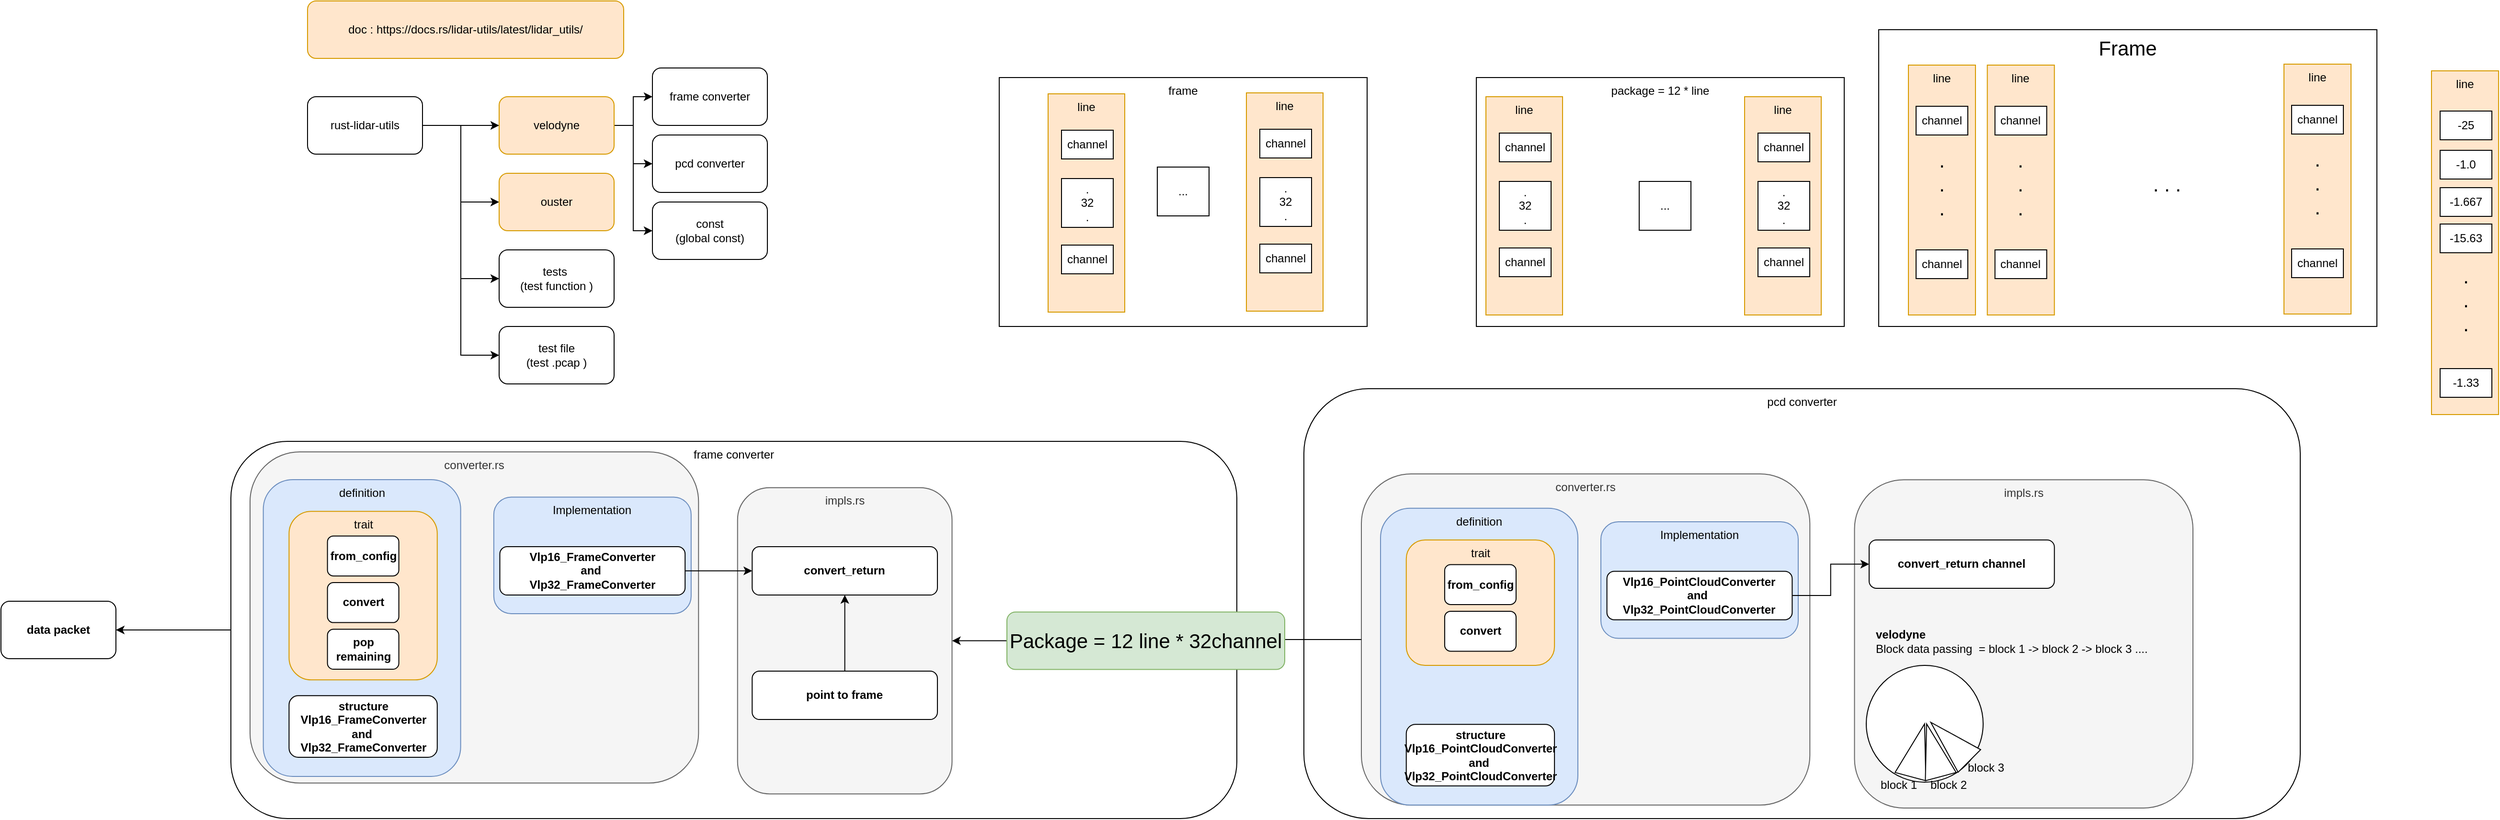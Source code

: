 <mxfile version="15.9.6" type="github">
  <diagram id="g9rVfQRId_UXP_9nCWD6" name="Page-1">
    <mxGraphModel dx="3025" dy="2311" grid="0" gridSize="10" guides="1" tooltips="1" connect="1" arrows="1" fold="1" page="1" pageScale="1" pageWidth="827" pageHeight="1169" math="0" shadow="0">
      <root>
        <mxCell id="0" />
        <mxCell id="1" parent="0" />
        <mxCell id="6qG_eV-OuzegyWjNAK-b-14" value="pcd converter" style="rounded=1;whiteSpace=wrap;html=1;verticalAlign=top;" parent="1" vertex="1">
          <mxGeometry x="1000" y="195" width="1040" height="449" as="geometry" />
        </mxCell>
        <mxCell id="6qG_eV-OuzegyWjNAK-b-96" value="impls.rs" style="rounded=1;whiteSpace=wrap;html=1;verticalAlign=top;fillColor=#f5f5f5;strokeColor=#666666;fontColor=#333333;" parent="1" vertex="1">
          <mxGeometry x="1574.73" y="290.1" width="353.27" height="342.9" as="geometry" />
        </mxCell>
        <mxCell id="2hSiSO6r-g4GhnsCLej8-1" value="tests&amp;nbsp;&lt;br&gt;(test function )" style="rounded=1;whiteSpace=wrap;html=1;" parent="1" vertex="1">
          <mxGeometry x="160" y="50" width="120" height="60" as="geometry" />
        </mxCell>
        <mxCell id="2hSiSO6r-g4GhnsCLej8-2" value="data packet" style="rounded=1;whiteSpace=wrap;html=1;fontStyle=1" parent="1" vertex="1">
          <mxGeometry x="-360" y="417" width="120" height="60" as="geometry" />
        </mxCell>
        <mxCell id="6qG_eV-OuzegyWjNAK-b-7" style="edgeStyle=orthogonalEdgeStyle;rounded=0;orthogonalLoop=1;jettySize=auto;html=1;entryX=0;entryY=0.5;entryDx=0;entryDy=0;" parent="1" source="2hSiSO6r-g4GhnsCLej8-3" target="6qG_eV-OuzegyWjNAK-b-5" edge="1">
          <mxGeometry relative="1" as="geometry" />
        </mxCell>
        <mxCell id="6qG_eV-OuzegyWjNAK-b-8" style="edgeStyle=orthogonalEdgeStyle;rounded=0;orthogonalLoop=1;jettySize=auto;html=1;" parent="1" source="2hSiSO6r-g4GhnsCLej8-3" target="6qG_eV-OuzegyWjNAK-b-6" edge="1">
          <mxGeometry relative="1" as="geometry" />
        </mxCell>
        <mxCell id="6qG_eV-OuzegyWjNAK-b-100" style="edgeStyle=orthogonalEdgeStyle;rounded=0;orthogonalLoop=1;jettySize=auto;html=1;entryX=0;entryY=0.5;entryDx=0;entryDy=0;" parent="1" source="2hSiSO6r-g4GhnsCLej8-3" target="6qG_eV-OuzegyWjNAK-b-99" edge="1">
          <mxGeometry relative="1" as="geometry" />
        </mxCell>
        <mxCell id="2hSiSO6r-g4GhnsCLej8-3" value="velodyne" style="rounded=1;whiteSpace=wrap;html=1;fillColor=#ffe6cc;strokeColor=#d79b00;" parent="1" vertex="1">
          <mxGeometry x="160" y="-110" width="120" height="60" as="geometry" />
        </mxCell>
        <mxCell id="2hSiSO6r-g4GhnsCLej8-4" value="doc :&amp;nbsp;https://docs.rs/lidar-utils/latest/lidar_utils/" style="rounded=1;whiteSpace=wrap;html=1;fillColor=#ffe6cc;strokeColor=#d79b00;" parent="1" vertex="1">
          <mxGeometry x="-40" y="-210" width="330" height="60" as="geometry" />
        </mxCell>
        <mxCell id="6qG_eV-OuzegyWjNAK-b-2" style="edgeStyle=orthogonalEdgeStyle;rounded=0;orthogonalLoop=1;jettySize=auto;html=1;entryX=0;entryY=0.5;entryDx=0;entryDy=0;" parent="1" source="6qG_eV-OuzegyWjNAK-b-1" target="2hSiSO6r-g4GhnsCLej8-3" edge="1">
          <mxGeometry relative="1" as="geometry" />
        </mxCell>
        <mxCell id="6qG_eV-OuzegyWjNAK-b-4" style="edgeStyle=orthogonalEdgeStyle;rounded=0;orthogonalLoop=1;jettySize=auto;html=1;entryX=0;entryY=0.5;entryDx=0;entryDy=0;" parent="1" source="6qG_eV-OuzegyWjNAK-b-1" target="6qG_eV-OuzegyWjNAK-b-3" edge="1">
          <mxGeometry relative="1" as="geometry" />
        </mxCell>
        <mxCell id="6qG_eV-OuzegyWjNAK-b-9" style="edgeStyle=orthogonalEdgeStyle;rounded=0;orthogonalLoop=1;jettySize=auto;html=1;entryX=0;entryY=0.5;entryDx=0;entryDy=0;" parent="1" source="6qG_eV-OuzegyWjNAK-b-1" target="2hSiSO6r-g4GhnsCLej8-1" edge="1">
          <mxGeometry relative="1" as="geometry" />
        </mxCell>
        <mxCell id="6qG_eV-OuzegyWjNAK-b-11" style="edgeStyle=orthogonalEdgeStyle;rounded=0;orthogonalLoop=1;jettySize=auto;html=1;entryX=0;entryY=0.5;entryDx=0;entryDy=0;" parent="1" source="6qG_eV-OuzegyWjNAK-b-1" target="6qG_eV-OuzegyWjNAK-b-10" edge="1">
          <mxGeometry relative="1" as="geometry" />
        </mxCell>
        <mxCell id="6qG_eV-OuzegyWjNAK-b-1" value="rust-lidar-utils" style="rounded=1;whiteSpace=wrap;html=1;" parent="1" vertex="1">
          <mxGeometry x="-40" y="-110" width="120" height="60" as="geometry" />
        </mxCell>
        <mxCell id="6qG_eV-OuzegyWjNAK-b-3" value="ouster" style="rounded=1;whiteSpace=wrap;html=1;fillColor=#ffe6cc;strokeColor=#d79b00;" parent="1" vertex="1">
          <mxGeometry x="160" y="-30" width="120" height="60" as="geometry" />
        </mxCell>
        <mxCell id="6qG_eV-OuzegyWjNAK-b-5" value="frame converter" style="rounded=1;whiteSpace=wrap;html=1;" parent="1" vertex="1">
          <mxGeometry x="320" y="-140" width="120" height="60" as="geometry" />
        </mxCell>
        <mxCell id="6qG_eV-OuzegyWjNAK-b-6" value="pcd converter" style="rounded=1;whiteSpace=wrap;html=1;" parent="1" vertex="1">
          <mxGeometry x="320" y="-70" width="120" height="60" as="geometry" />
        </mxCell>
        <mxCell id="6qG_eV-OuzegyWjNAK-b-10" value="test file&lt;br&gt;(test .pcap )" style="rounded=1;whiteSpace=wrap;html=1;" parent="1" vertex="1">
          <mxGeometry x="160" y="130" width="120" height="60" as="geometry" />
        </mxCell>
        <mxCell id="6qG_eV-OuzegyWjNAK-b-67" style="edgeStyle=orthogonalEdgeStyle;rounded=0;orthogonalLoop=1;jettySize=auto;html=1;" parent="1" source="6qG_eV-OuzegyWjNAK-b-15" target="2hSiSO6r-g4GhnsCLej8-2" edge="1">
          <mxGeometry relative="1" as="geometry" />
        </mxCell>
        <mxCell id="6qG_eV-OuzegyWjNAK-b-68" value="converter.rs" style="rounded=1;whiteSpace=wrap;html=1;verticalAlign=top;fillColor=#f5f5f5;strokeColor=#666666;fontColor=#333333;" parent="1" vertex="1">
          <mxGeometry x="1060" y="284" width="468.142" height="345.91" as="geometry" />
        </mxCell>
        <mxCell id="6qG_eV-OuzegyWjNAK-b-88" value="definition" style="rounded=1;whiteSpace=wrap;html=1;verticalAlign=top;fillColor=#dae8fc;strokeColor=#6c8ebf;" parent="1" vertex="1">
          <mxGeometry x="1080.001" y="319.913" width="205.982" height="310" as="geometry" />
        </mxCell>
        <mxCell id="6qG_eV-OuzegyWjNAK-b-89" value="trait" style="rounded=1;whiteSpace=wrap;html=1;verticalAlign=top;fillColor=#ffe6cc;strokeColor=#d79b00;" parent="1" vertex="1">
          <mxGeometry x="1106.87" y="352.98" width="154.69" height="131.02" as="geometry" />
        </mxCell>
        <mxCell id="6qG_eV-OuzegyWjNAK-b-90" value="from_config" style="rounded=1;whiteSpace=wrap;html=1;fontStyle=1" parent="1" vertex="1">
          <mxGeometry x="1146.958" y="378.731" width="74.517" height="41.758" as="geometry" />
        </mxCell>
        <mxCell id="6qG_eV-OuzegyWjNAK-b-91" value="convert" style="rounded=1;whiteSpace=wrap;html=1;fontStyle=1" parent="1" vertex="1">
          <mxGeometry x="1146.958" y="427.449" width="74.517" height="41.758" as="geometry" />
        </mxCell>
        <mxCell id="6qG_eV-OuzegyWjNAK-b-93" value="structure&lt;br&gt;Vlp16_PointCloudConverter&lt;br&gt;and&amp;nbsp;&lt;br&gt;Vlp32_PointCloudConverter" style="rounded=1;whiteSpace=wrap;html=1;fontStyle=1" parent="1" vertex="1">
          <mxGeometry x="1106.868" y="545.593" width="154.69" height="64.32" as="geometry" />
        </mxCell>
        <mxCell id="6qG_eV-OuzegyWjNAK-b-94" value="Implementation" style="rounded=1;whiteSpace=wrap;html=1;verticalAlign=top;fillColor=#dae8fc;strokeColor=#6c8ebf;" parent="1" vertex="1">
          <mxGeometry x="1310.005" y="334" width="205.982" height="121.81" as="geometry" />
        </mxCell>
        <mxCell id="6qG_eV-OuzegyWjNAK-b-101" style="edgeStyle=orthogonalEdgeStyle;rounded=0;orthogonalLoop=1;jettySize=auto;html=1;" parent="1" source="6qG_eV-OuzegyWjNAK-b-95" target="6qG_eV-OuzegyWjNAK-b-97" edge="1">
          <mxGeometry relative="1" as="geometry" />
        </mxCell>
        <mxCell id="6qG_eV-OuzegyWjNAK-b-95" value="Vlp16_PointCloudConverter&lt;br&gt;and&amp;nbsp;&lt;br&gt;Vlp32_PointCloudConverter" style="rounded=1;whiteSpace=wrap;html=1;fontStyle=1" parent="1" vertex="1">
          <mxGeometry x="1316.315" y="385.81" width="193.363" height="50.51" as="geometry" />
        </mxCell>
        <mxCell id="6qG_eV-OuzegyWjNAK-b-97" value="convert_return channel" style="rounded=1;whiteSpace=wrap;html=1;fontStyle=1" parent="1" vertex="1">
          <mxGeometry x="1590.0" y="352.98" width="193.363" height="50.51" as="geometry" />
        </mxCell>
        <mxCell id="6qG_eV-OuzegyWjNAK-b-99" value="const&lt;br&gt;(global const)" style="rounded=1;whiteSpace=wrap;html=1;" parent="1" vertex="1">
          <mxGeometry x="320" width="120" height="60" as="geometry" />
        </mxCell>
        <mxCell id="6qG_eV-OuzegyWjNAK-b-113" value="" style="group" parent="1" vertex="1" connectable="0">
          <mxGeometry x="1180" y="-130" width="384" height="260" as="geometry" />
        </mxCell>
        <mxCell id="6qG_eV-OuzegyWjNAK-b-114" value="package = 12 * line" style="rounded=0;whiteSpace=wrap;html=1;verticalAlign=top;" parent="6qG_eV-OuzegyWjNAK-b-113" vertex="1">
          <mxGeometry width="384" height="260" as="geometry" />
        </mxCell>
        <mxCell id="6qG_eV-OuzegyWjNAK-b-115" value="" style="group" parent="6qG_eV-OuzegyWjNAK-b-113" vertex="1" connectable="0">
          <mxGeometry x="10" y="20" width="80" height="228" as="geometry" />
        </mxCell>
        <mxCell id="6qG_eV-OuzegyWjNAK-b-116" value="line" style="rounded=0;whiteSpace=wrap;html=1;fillColor=#ffe6cc;strokeColor=#d79b00;verticalAlign=top;" parent="6qG_eV-OuzegyWjNAK-b-115" vertex="1">
          <mxGeometry width="80" height="228" as="geometry" />
        </mxCell>
        <mxCell id="6qG_eV-OuzegyWjNAK-b-117" value="channel" style="rounded=0;whiteSpace=wrap;html=1;" parent="6qG_eV-OuzegyWjNAK-b-115" vertex="1">
          <mxGeometry x="14" y="158" width="54" height="30" as="geometry" />
        </mxCell>
        <mxCell id="6qG_eV-OuzegyWjNAK-b-118" value="channel" style="rounded=0;whiteSpace=wrap;html=1;" parent="6qG_eV-OuzegyWjNAK-b-115" vertex="1">
          <mxGeometry x="14" y="38" width="54" height="30" as="geometry" />
        </mxCell>
        <mxCell id="6qG_eV-OuzegyWjNAK-b-119" value=".&lt;br&gt;32&lt;br&gt;." style="rounded=0;whiteSpace=wrap;html=1;" parent="6qG_eV-OuzegyWjNAK-b-115" vertex="1">
          <mxGeometry x="14" y="88.5" width="54" height="51" as="geometry" />
        </mxCell>
        <mxCell id="6qG_eV-OuzegyWjNAK-b-120" value="" style="group" parent="6qG_eV-OuzegyWjNAK-b-113" vertex="1" connectable="0">
          <mxGeometry x="280" y="20" width="80" height="228" as="geometry" />
        </mxCell>
        <mxCell id="6qG_eV-OuzegyWjNAK-b-121" value="line" style="rounded=0;whiteSpace=wrap;html=1;fillColor=#ffe6cc;strokeColor=#d79b00;verticalAlign=top;" parent="6qG_eV-OuzegyWjNAK-b-120" vertex="1">
          <mxGeometry width="80" height="228" as="geometry" />
        </mxCell>
        <mxCell id="6qG_eV-OuzegyWjNAK-b-122" value="channel" style="rounded=0;whiteSpace=wrap;html=1;" parent="6qG_eV-OuzegyWjNAK-b-120" vertex="1">
          <mxGeometry x="14" y="158" width="54" height="30" as="geometry" />
        </mxCell>
        <mxCell id="6qG_eV-OuzegyWjNAK-b-123" value="channel" style="rounded=0;whiteSpace=wrap;html=1;" parent="6qG_eV-OuzegyWjNAK-b-120" vertex="1">
          <mxGeometry x="14" y="38" width="54" height="30" as="geometry" />
        </mxCell>
        <mxCell id="6qG_eV-OuzegyWjNAK-b-124" value=".&lt;br&gt;32&lt;br&gt;." style="rounded=0;whiteSpace=wrap;html=1;" parent="6qG_eV-OuzegyWjNAK-b-120" vertex="1">
          <mxGeometry x="14" y="88.5" width="54" height="51" as="geometry" />
        </mxCell>
        <mxCell id="6qG_eV-OuzegyWjNAK-b-125" value="..." style="rounded=0;whiteSpace=wrap;html=1;" parent="6qG_eV-OuzegyWjNAK-b-113" vertex="1">
          <mxGeometry x="170" y="108.5" width="54" height="51" as="geometry" />
        </mxCell>
        <mxCell id="6qG_eV-OuzegyWjNAK-b-15" value="frame converter" style="rounded=1;whiteSpace=wrap;html=1;verticalAlign=top;" parent="1" vertex="1">
          <mxGeometry x="-120" y="250" width="1050" height="394" as="geometry" />
        </mxCell>
        <mxCell id="6qG_eV-OuzegyWjNAK-b-40" value="impls.rs" style="rounded=1;whiteSpace=wrap;html=1;verticalAlign=top;fillColor=#f5f5f5;strokeColor=#666666;fontColor=#333333;" parent="1" vertex="1">
          <mxGeometry x="408.85" y="298.38" width="223.894" height="319.81" as="geometry" />
        </mxCell>
        <mxCell id="6qG_eV-OuzegyWjNAK-b-46" value="converter.rs" style="rounded=1;whiteSpace=wrap;html=1;verticalAlign=top;fillColor=#f5f5f5;strokeColor=#666666;fontColor=#333333;" parent="1" vertex="1">
          <mxGeometry x="-100" y="261" width="468.142" height="345.91" as="geometry" />
        </mxCell>
        <mxCell id="6qG_eV-OuzegyWjNAK-b-38" value="Implementation" style="rounded=1;whiteSpace=wrap;html=1;verticalAlign=top;fillColor=#dae8fc;strokeColor=#6c8ebf;" parent="1" vertex="1">
          <mxGeometry x="154.425" y="308.19" width="205.982" height="121.81" as="geometry" />
        </mxCell>
        <mxCell id="6qG_eV-OuzegyWjNAK-b-49" style="edgeStyle=orthogonalEdgeStyle;rounded=0;orthogonalLoop=1;jettySize=auto;html=1;" parent="1" source="6qG_eV-OuzegyWjNAK-b-33" target="6qG_eV-OuzegyWjNAK-b-41" edge="1">
          <mxGeometry relative="1" as="geometry" />
        </mxCell>
        <mxCell id="6qG_eV-OuzegyWjNAK-b-33" value="Vlp16_FrameConverter&lt;br&gt;and&amp;nbsp;&lt;br&gt;Vlp32_FrameConverter" style="rounded=1;whiteSpace=wrap;html=1;fontStyle=1" parent="1" vertex="1">
          <mxGeometry x="160.735" y="360" width="193.363" height="50.51" as="geometry" />
        </mxCell>
        <mxCell id="6qG_eV-OuzegyWjNAK-b-41" value="convert_return" style="rounded=1;whiteSpace=wrap;html=1;fontStyle=1" parent="1" vertex="1">
          <mxGeometry x="424.12" y="360" width="193.363" height="50.51" as="geometry" />
        </mxCell>
        <mxCell id="6qG_eV-OuzegyWjNAK-b-37" value="" style="group" parent="1" vertex="1" connectable="0">
          <mxGeometry x="-86.159" y="290.003" width="205.982" height="310" as="geometry" />
        </mxCell>
        <mxCell id="6qG_eV-OuzegyWjNAK-b-34" value="definition" style="rounded=1;whiteSpace=wrap;html=1;verticalAlign=top;fillColor=#dae8fc;strokeColor=#6c8ebf;" parent="6qG_eV-OuzegyWjNAK-b-37" vertex="1">
          <mxGeometry width="205.982" height="310" as="geometry" />
        </mxCell>
        <mxCell id="6qG_eV-OuzegyWjNAK-b-20" value="trait" style="rounded=1;whiteSpace=wrap;html=1;verticalAlign=top;fillColor=#ffe6cc;strokeColor=#d79b00;" parent="6qG_eV-OuzegyWjNAK-b-37" vertex="1">
          <mxGeometry x="26.867" y="33.067" width="154.69" height="176.08" as="geometry" />
        </mxCell>
        <mxCell id="6qG_eV-OuzegyWjNAK-b-16" value="from_config" style="rounded=1;whiteSpace=wrap;html=1;fontStyle=1" parent="6qG_eV-OuzegyWjNAK-b-37" vertex="1">
          <mxGeometry x="66.957" y="58.817" width="74.517" height="41.758" as="geometry" />
        </mxCell>
        <mxCell id="6qG_eV-OuzegyWjNAK-b-17" value="convert" style="rounded=1;whiteSpace=wrap;html=1;fontStyle=1" parent="6qG_eV-OuzegyWjNAK-b-37" vertex="1">
          <mxGeometry x="66.957" y="107.535" width="74.517" height="41.758" as="geometry" />
        </mxCell>
        <mxCell id="6qG_eV-OuzegyWjNAK-b-18" value="pop remaining" style="rounded=1;whiteSpace=wrap;html=1;fontStyle=1" parent="6qG_eV-OuzegyWjNAK-b-37" vertex="1">
          <mxGeometry x="66.957" y="156.253" width="74.517" height="41.758" as="geometry" />
        </mxCell>
        <mxCell id="6qG_eV-OuzegyWjNAK-b-24" value="structure&lt;br&gt;Vlp16_FrameConverter&lt;br&gt;and&amp;nbsp;&lt;br&gt;Vlp32_FrameConverter" style="rounded=1;whiteSpace=wrap;html=1;fontStyle=1" parent="6qG_eV-OuzegyWjNAK-b-37" vertex="1">
          <mxGeometry x="26.867" y="225.68" width="154.69" height="64.32" as="geometry" />
        </mxCell>
        <mxCell id="6qG_eV-OuzegyWjNAK-b-66" style="edgeStyle=orthogonalEdgeStyle;rounded=0;orthogonalLoop=1;jettySize=auto;html=1;" parent="1" source="6qG_eV-OuzegyWjNAK-b-65" target="6qG_eV-OuzegyWjNAK-b-41" edge="1">
          <mxGeometry relative="1" as="geometry" />
        </mxCell>
        <mxCell id="6qG_eV-OuzegyWjNAK-b-65" value="point to frame" style="rounded=1;whiteSpace=wrap;html=1;fontStyle=1" parent="1" vertex="1">
          <mxGeometry x="424.12" y="490" width="193.363" height="50.51" as="geometry" />
        </mxCell>
        <mxCell id="6qG_eV-OuzegyWjNAK-b-103" style="edgeStyle=orthogonalEdgeStyle;rounded=0;orthogonalLoop=1;jettySize=auto;html=1;" parent="1" source="6qG_eV-OuzegyWjNAK-b-68" target="6qG_eV-OuzegyWjNAK-b-40" edge="1">
          <mxGeometry relative="1" as="geometry" />
        </mxCell>
        <mxCell id="IbtbQBKto1NPE5JqUnZm-1" value="Package = 12 line * 32channel" style="rounded=1;whiteSpace=wrap;html=1;fillColor=#d5e8d4;strokeColor=#82b366;fontSize=21;" parent="1" vertex="1">
          <mxGeometry x="690" y="428.29" width="290" height="60" as="geometry" />
        </mxCell>
        <mxCell id="IbtbQBKto1NPE5JqUnZm-2" value="" style="group" parent="1" vertex="1" connectable="0">
          <mxGeometry x="682" y="-130" width="398" height="260" as="geometry" />
        </mxCell>
        <mxCell id="_eqaHYVxHlZJ16gZmGbW-1" value="frame" style="rounded=0;whiteSpace=wrap;html=1;verticalAlign=top;" parent="IbtbQBKto1NPE5JqUnZm-2" vertex="1">
          <mxGeometry width="384" height="260" as="geometry" />
        </mxCell>
        <mxCell id="6qG_eV-OuzegyWjNAK-b-106" value="" style="group" parent="IbtbQBKto1NPE5JqUnZm-2" vertex="1" connectable="0">
          <mxGeometry x="294" y="5" width="104" height="250" as="geometry" />
        </mxCell>
        <mxCell id="6qG_eV-OuzegyWjNAK-b-107" value="line" style="rounded=0;whiteSpace=wrap;html=1;fillColor=#ffe6cc;strokeColor=#d79b00;verticalAlign=top;" parent="6qG_eV-OuzegyWjNAK-b-106" vertex="1">
          <mxGeometry x="-36" y="11" width="80" height="228" as="geometry" />
        </mxCell>
        <mxCell id="6qG_eV-OuzegyWjNAK-b-108" value="channel" style="rounded=0;whiteSpace=wrap;html=1;" parent="6qG_eV-OuzegyWjNAK-b-106" vertex="1">
          <mxGeometry x="-22" y="169" width="54" height="30" as="geometry" />
        </mxCell>
        <mxCell id="6qG_eV-OuzegyWjNAK-b-109" value="channel" style="rounded=0;whiteSpace=wrap;html=1;" parent="6qG_eV-OuzegyWjNAK-b-106" vertex="1">
          <mxGeometry x="-22" y="49" width="54" height="30" as="geometry" />
        </mxCell>
        <mxCell id="6qG_eV-OuzegyWjNAK-b-110" value=".&lt;br&gt;32&lt;br&gt;." style="rounded=0;whiteSpace=wrap;html=1;" parent="6qG_eV-OuzegyWjNAK-b-106" vertex="1">
          <mxGeometry x="-22" y="99.5" width="54" height="51" as="geometry" />
        </mxCell>
        <mxCell id="6qG_eV-OuzegyWjNAK-b-111" value="..." style="rounded=0;whiteSpace=wrap;html=1;" parent="IbtbQBKto1NPE5JqUnZm-2" vertex="1">
          <mxGeometry x="165" y="93.5" width="54" height="51" as="geometry" />
        </mxCell>
        <mxCell id="6qG_eV-OuzegyWjNAK-b-105" value="" style="group" parent="IbtbQBKto1NPE5JqUnZm-2" vertex="1" connectable="0">
          <mxGeometry x="51" y="17" width="80" height="228" as="geometry" />
        </mxCell>
        <mxCell id="6qG_eV-OuzegyWjNAK-b-104" value="line" style="rounded=0;whiteSpace=wrap;html=1;fillColor=#ffe6cc;strokeColor=#d79b00;verticalAlign=top;" parent="6qG_eV-OuzegyWjNAK-b-105" vertex="1">
          <mxGeometry width="80" height="228" as="geometry" />
        </mxCell>
        <mxCell id="_eqaHYVxHlZJ16gZmGbW-2" value="channel" style="rounded=0;whiteSpace=wrap;html=1;" parent="6qG_eV-OuzegyWjNAK-b-105" vertex="1">
          <mxGeometry x="14" y="158" width="54" height="30" as="geometry" />
        </mxCell>
        <mxCell id="_eqaHYVxHlZJ16gZmGbW-3" value="channel" style="rounded=0;whiteSpace=wrap;html=1;" parent="6qG_eV-OuzegyWjNAK-b-105" vertex="1">
          <mxGeometry x="14" y="38" width="54" height="30" as="geometry" />
        </mxCell>
        <mxCell id="_eqaHYVxHlZJ16gZmGbW-4" value=".&lt;br&gt;32&lt;br&gt;." style="rounded=0;whiteSpace=wrap;html=1;" parent="6qG_eV-OuzegyWjNAK-b-105" vertex="1">
          <mxGeometry x="14" y="88.5" width="54" height="51" as="geometry" />
        </mxCell>
        <mxCell id="IbtbQBKto1NPE5JqUnZm-5" value="Frame" style="rounded=0;whiteSpace=wrap;html=1;fontSize=21;verticalAlign=top;" parent="1" vertex="1">
          <mxGeometry x="1600" y="-180" width="520" height="310" as="geometry" />
        </mxCell>
        <mxCell id="IbtbQBKto1NPE5JqUnZm-7" value="line" style="rounded=0;whiteSpace=wrap;html=1;fillColor=#ffe6cc;strokeColor=#d79b00;verticalAlign=top;" parent="1" vertex="1">
          <mxGeometry x="1631" y="-143" width="70" height="261" as="geometry" />
        </mxCell>
        <mxCell id="IbtbQBKto1NPE5JqUnZm-8" value="channel" style="rounded=0;whiteSpace=wrap;html=1;" parent="1" vertex="1">
          <mxGeometry x="1639" y="50" width="54" height="30" as="geometry" />
        </mxCell>
        <mxCell id="IbtbQBKto1NPE5JqUnZm-9" value="channel" style="rounded=0;whiteSpace=wrap;html=1;" parent="1" vertex="1">
          <mxGeometry x="1639" y="-100" width="54" height="30" as="geometry" />
        </mxCell>
        <mxCell id="IbtbQBKto1NPE5JqUnZm-11" value=".&lt;br&gt;.&lt;br&gt;.&lt;br&gt;" style="text;html=1;strokeColor=none;fillColor=none;align=center;verticalAlign=middle;whiteSpace=wrap;rounded=0;fontSize=21;" parent="1" vertex="1">
          <mxGeometry x="1636" y="-34" width="60" height="30" as="geometry" />
        </mxCell>
        <mxCell id="IbtbQBKto1NPE5JqUnZm-16" value=". . ." style="text;html=1;strokeColor=none;fillColor=none;align=center;verticalAlign=middle;whiteSpace=wrap;rounded=0;fontSize=21;" parent="1" vertex="1">
          <mxGeometry x="1871" y="-34" width="60" height="30" as="geometry" />
        </mxCell>
        <mxCell id="IbtbQBKto1NPE5JqUnZm-17" value="" style="group" parent="1" vertex="1" connectable="0">
          <mxGeometry x="2023" y="-144" width="70" height="261" as="geometry" />
        </mxCell>
        <mxCell id="IbtbQBKto1NPE5JqUnZm-12" value="line" style="rounded=0;whiteSpace=wrap;html=1;fillColor=#ffe6cc;strokeColor=#d79b00;verticalAlign=top;" parent="IbtbQBKto1NPE5JqUnZm-17" vertex="1">
          <mxGeometry width="70" height="261" as="geometry" />
        </mxCell>
        <mxCell id="IbtbQBKto1NPE5JqUnZm-13" value="channel" style="rounded=0;whiteSpace=wrap;html=1;" parent="IbtbQBKto1NPE5JqUnZm-17" vertex="1">
          <mxGeometry x="8" y="193" width="54" height="30" as="geometry" />
        </mxCell>
        <mxCell id="IbtbQBKto1NPE5JqUnZm-14" value="channel" style="rounded=0;whiteSpace=wrap;html=1;" parent="IbtbQBKto1NPE5JqUnZm-17" vertex="1">
          <mxGeometry x="8" y="43" width="54" height="30" as="geometry" />
        </mxCell>
        <mxCell id="IbtbQBKto1NPE5JqUnZm-15" value=".&lt;br&gt;.&lt;br&gt;.&lt;br&gt;" style="text;html=1;strokeColor=none;fillColor=none;align=center;verticalAlign=middle;whiteSpace=wrap;rounded=0;fontSize=21;" parent="IbtbQBKto1NPE5JqUnZm-17" vertex="1">
          <mxGeometry x="5" y="109" width="60" height="30" as="geometry" />
        </mxCell>
        <mxCell id="IbtbQBKto1NPE5JqUnZm-18" value="" style="group" parent="1" vertex="1" connectable="0">
          <mxGeometry x="1713.36" y="-143" width="70" height="261" as="geometry" />
        </mxCell>
        <mxCell id="IbtbQBKto1NPE5JqUnZm-19" value="line" style="rounded=0;whiteSpace=wrap;html=1;fillColor=#ffe6cc;strokeColor=#d79b00;verticalAlign=top;" parent="IbtbQBKto1NPE5JqUnZm-18" vertex="1">
          <mxGeometry width="70" height="261" as="geometry" />
        </mxCell>
        <mxCell id="IbtbQBKto1NPE5JqUnZm-20" value="channel" style="rounded=0;whiteSpace=wrap;html=1;" parent="IbtbQBKto1NPE5JqUnZm-18" vertex="1">
          <mxGeometry x="8" y="193" width="54" height="30" as="geometry" />
        </mxCell>
        <mxCell id="IbtbQBKto1NPE5JqUnZm-21" value="channel" style="rounded=0;whiteSpace=wrap;html=1;" parent="IbtbQBKto1NPE5JqUnZm-18" vertex="1">
          <mxGeometry x="8" y="43" width="54" height="30" as="geometry" />
        </mxCell>
        <mxCell id="IbtbQBKto1NPE5JqUnZm-22" value=".&lt;br&gt;.&lt;br&gt;.&lt;br&gt;" style="text;html=1;strokeColor=none;fillColor=none;align=center;verticalAlign=middle;whiteSpace=wrap;rounded=0;fontSize=21;" parent="IbtbQBKto1NPE5JqUnZm-18" vertex="1">
          <mxGeometry x="5" y="109" width="60" height="30" as="geometry" />
        </mxCell>
        <mxCell id="IbtbQBKto1NPE5JqUnZm-24" value="line" style="rounded=0;whiteSpace=wrap;html=1;fillColor=#ffe6cc;strokeColor=#d79b00;verticalAlign=top;" parent="1" vertex="1">
          <mxGeometry x="2177" y="-137" width="70" height="359" as="geometry" />
        </mxCell>
        <mxCell id="IbtbQBKto1NPE5JqUnZm-45" value="" style="group" parent="1" vertex="1" connectable="0">
          <mxGeometry x="2183" y="-95" width="60" height="299" as="geometry" />
        </mxCell>
        <mxCell id="IbtbQBKto1NPE5JqUnZm-25" value="-1.0" style="rounded=0;whiteSpace=wrap;html=1;" parent="IbtbQBKto1NPE5JqUnZm-45" vertex="1">
          <mxGeometry x="3" y="41" width="54" height="30" as="geometry" />
        </mxCell>
        <mxCell id="IbtbQBKto1NPE5JqUnZm-26" value="-25" style="rounded=0;whiteSpace=wrap;html=1;" parent="IbtbQBKto1NPE5JqUnZm-45" vertex="1">
          <mxGeometry x="3" width="54" height="30" as="geometry" />
        </mxCell>
        <mxCell id="IbtbQBKto1NPE5JqUnZm-40" value="-1.667" style="rounded=0;whiteSpace=wrap;html=1;" parent="IbtbQBKto1NPE5JqUnZm-45" vertex="1">
          <mxGeometry x="3" y="80" width="54" height="30" as="geometry" />
        </mxCell>
        <mxCell id="IbtbQBKto1NPE5JqUnZm-41" value="-15.63" style="rounded=0;whiteSpace=wrap;html=1;" parent="IbtbQBKto1NPE5JqUnZm-45" vertex="1">
          <mxGeometry x="3" y="118" width="54" height="30" as="geometry" />
        </mxCell>
        <mxCell id="IbtbQBKto1NPE5JqUnZm-42" value="-1.33" style="rounded=0;whiteSpace=wrap;html=1;" parent="IbtbQBKto1NPE5JqUnZm-45" vertex="1">
          <mxGeometry x="3" y="269" width="54" height="30" as="geometry" />
        </mxCell>
        <mxCell id="IbtbQBKto1NPE5JqUnZm-44" value=".&lt;br&gt;.&lt;br&gt;.&lt;br&gt;" style="text;html=1;strokeColor=none;fillColor=none;align=center;verticalAlign=middle;whiteSpace=wrap;rounded=0;fontSize=21;" parent="IbtbQBKto1NPE5JqUnZm-45" vertex="1">
          <mxGeometry y="182" width="60" height="30" as="geometry" />
        </mxCell>
        <mxCell id="E_z86Rm0VbcB17vq63xV-15" value="" style="group" vertex="1" connectable="0" parent="1">
          <mxGeometry x="1587" y="444" width="324" height="180" as="geometry" />
        </mxCell>
        <mxCell id="E_z86Rm0VbcB17vq63xV-5" value="" style="ellipse;whiteSpace=wrap;html=1;aspect=fixed;" vertex="1" parent="E_z86Rm0VbcB17vq63xV-15">
          <mxGeometry y="40" width="122" height="122" as="geometry" />
        </mxCell>
        <mxCell id="E_z86Rm0VbcB17vq63xV-7" value="" style="triangle;whiteSpace=wrap;html=1;rotation=-75;" vertex="1" parent="E_z86Rm0VbcB17vq63xV-15">
          <mxGeometry x="25" y="112" width="57" height="33.28" as="geometry" />
        </mxCell>
        <mxCell id="E_z86Rm0VbcB17vq63xV-8" value="" style="triangle;whiteSpace=wrap;html=1;rotation=-105;" vertex="1" parent="E_z86Rm0VbcB17vq63xV-15">
          <mxGeometry x="41.87" y="112" width="57" height="33.28" as="geometry" />
        </mxCell>
        <mxCell id="E_z86Rm0VbcB17vq63xV-9" value="block 1" style="text;html=1;strokeColor=none;fillColor=none;align=center;verticalAlign=middle;whiteSpace=wrap;rounded=0;" vertex="1" parent="E_z86Rm0VbcB17vq63xV-15">
          <mxGeometry x="4" y="150" width="60" height="30" as="geometry" />
        </mxCell>
        <mxCell id="E_z86Rm0VbcB17vq63xV-10" value="block 2" style="text;html=1;strokeColor=none;fillColor=none;align=center;verticalAlign=middle;whiteSpace=wrap;rounded=0;" vertex="1" parent="E_z86Rm0VbcB17vq63xV-15">
          <mxGeometry x="56" y="150" width="60" height="30" as="geometry" />
        </mxCell>
        <mxCell id="E_z86Rm0VbcB17vq63xV-11" value="&lt;b&gt;velodyne&lt;/b&gt;&amp;nbsp;&lt;br&gt;Block data passing&amp;nbsp; = block 1 -&amp;gt; block 2 -&amp;gt; block 3 ...." style="text;html=1;strokeColor=none;fillColor=none;align=left;verticalAlign=middle;whiteSpace=wrap;rounded=0;" vertex="1" parent="E_z86Rm0VbcB17vq63xV-15">
          <mxGeometry x="8" width="293" height="30" as="geometry" />
        </mxCell>
        <mxCell id="E_z86Rm0VbcB17vq63xV-12" value="" style="triangle;whiteSpace=wrap;html=1;rotation=-135;" vertex="1" parent="E_z86Rm0VbcB17vq63xV-15">
          <mxGeometry x="59" y="103" width="57" height="33.28" as="geometry" />
        </mxCell>
        <mxCell id="E_z86Rm0VbcB17vq63xV-13" value="block 3" style="text;html=1;strokeColor=none;fillColor=none;align=center;verticalAlign=middle;whiteSpace=wrap;rounded=0;" vertex="1" parent="E_z86Rm0VbcB17vq63xV-15">
          <mxGeometry x="95" y="132" width="60" height="30" as="geometry" />
        </mxCell>
      </root>
    </mxGraphModel>
  </diagram>
</mxfile>
